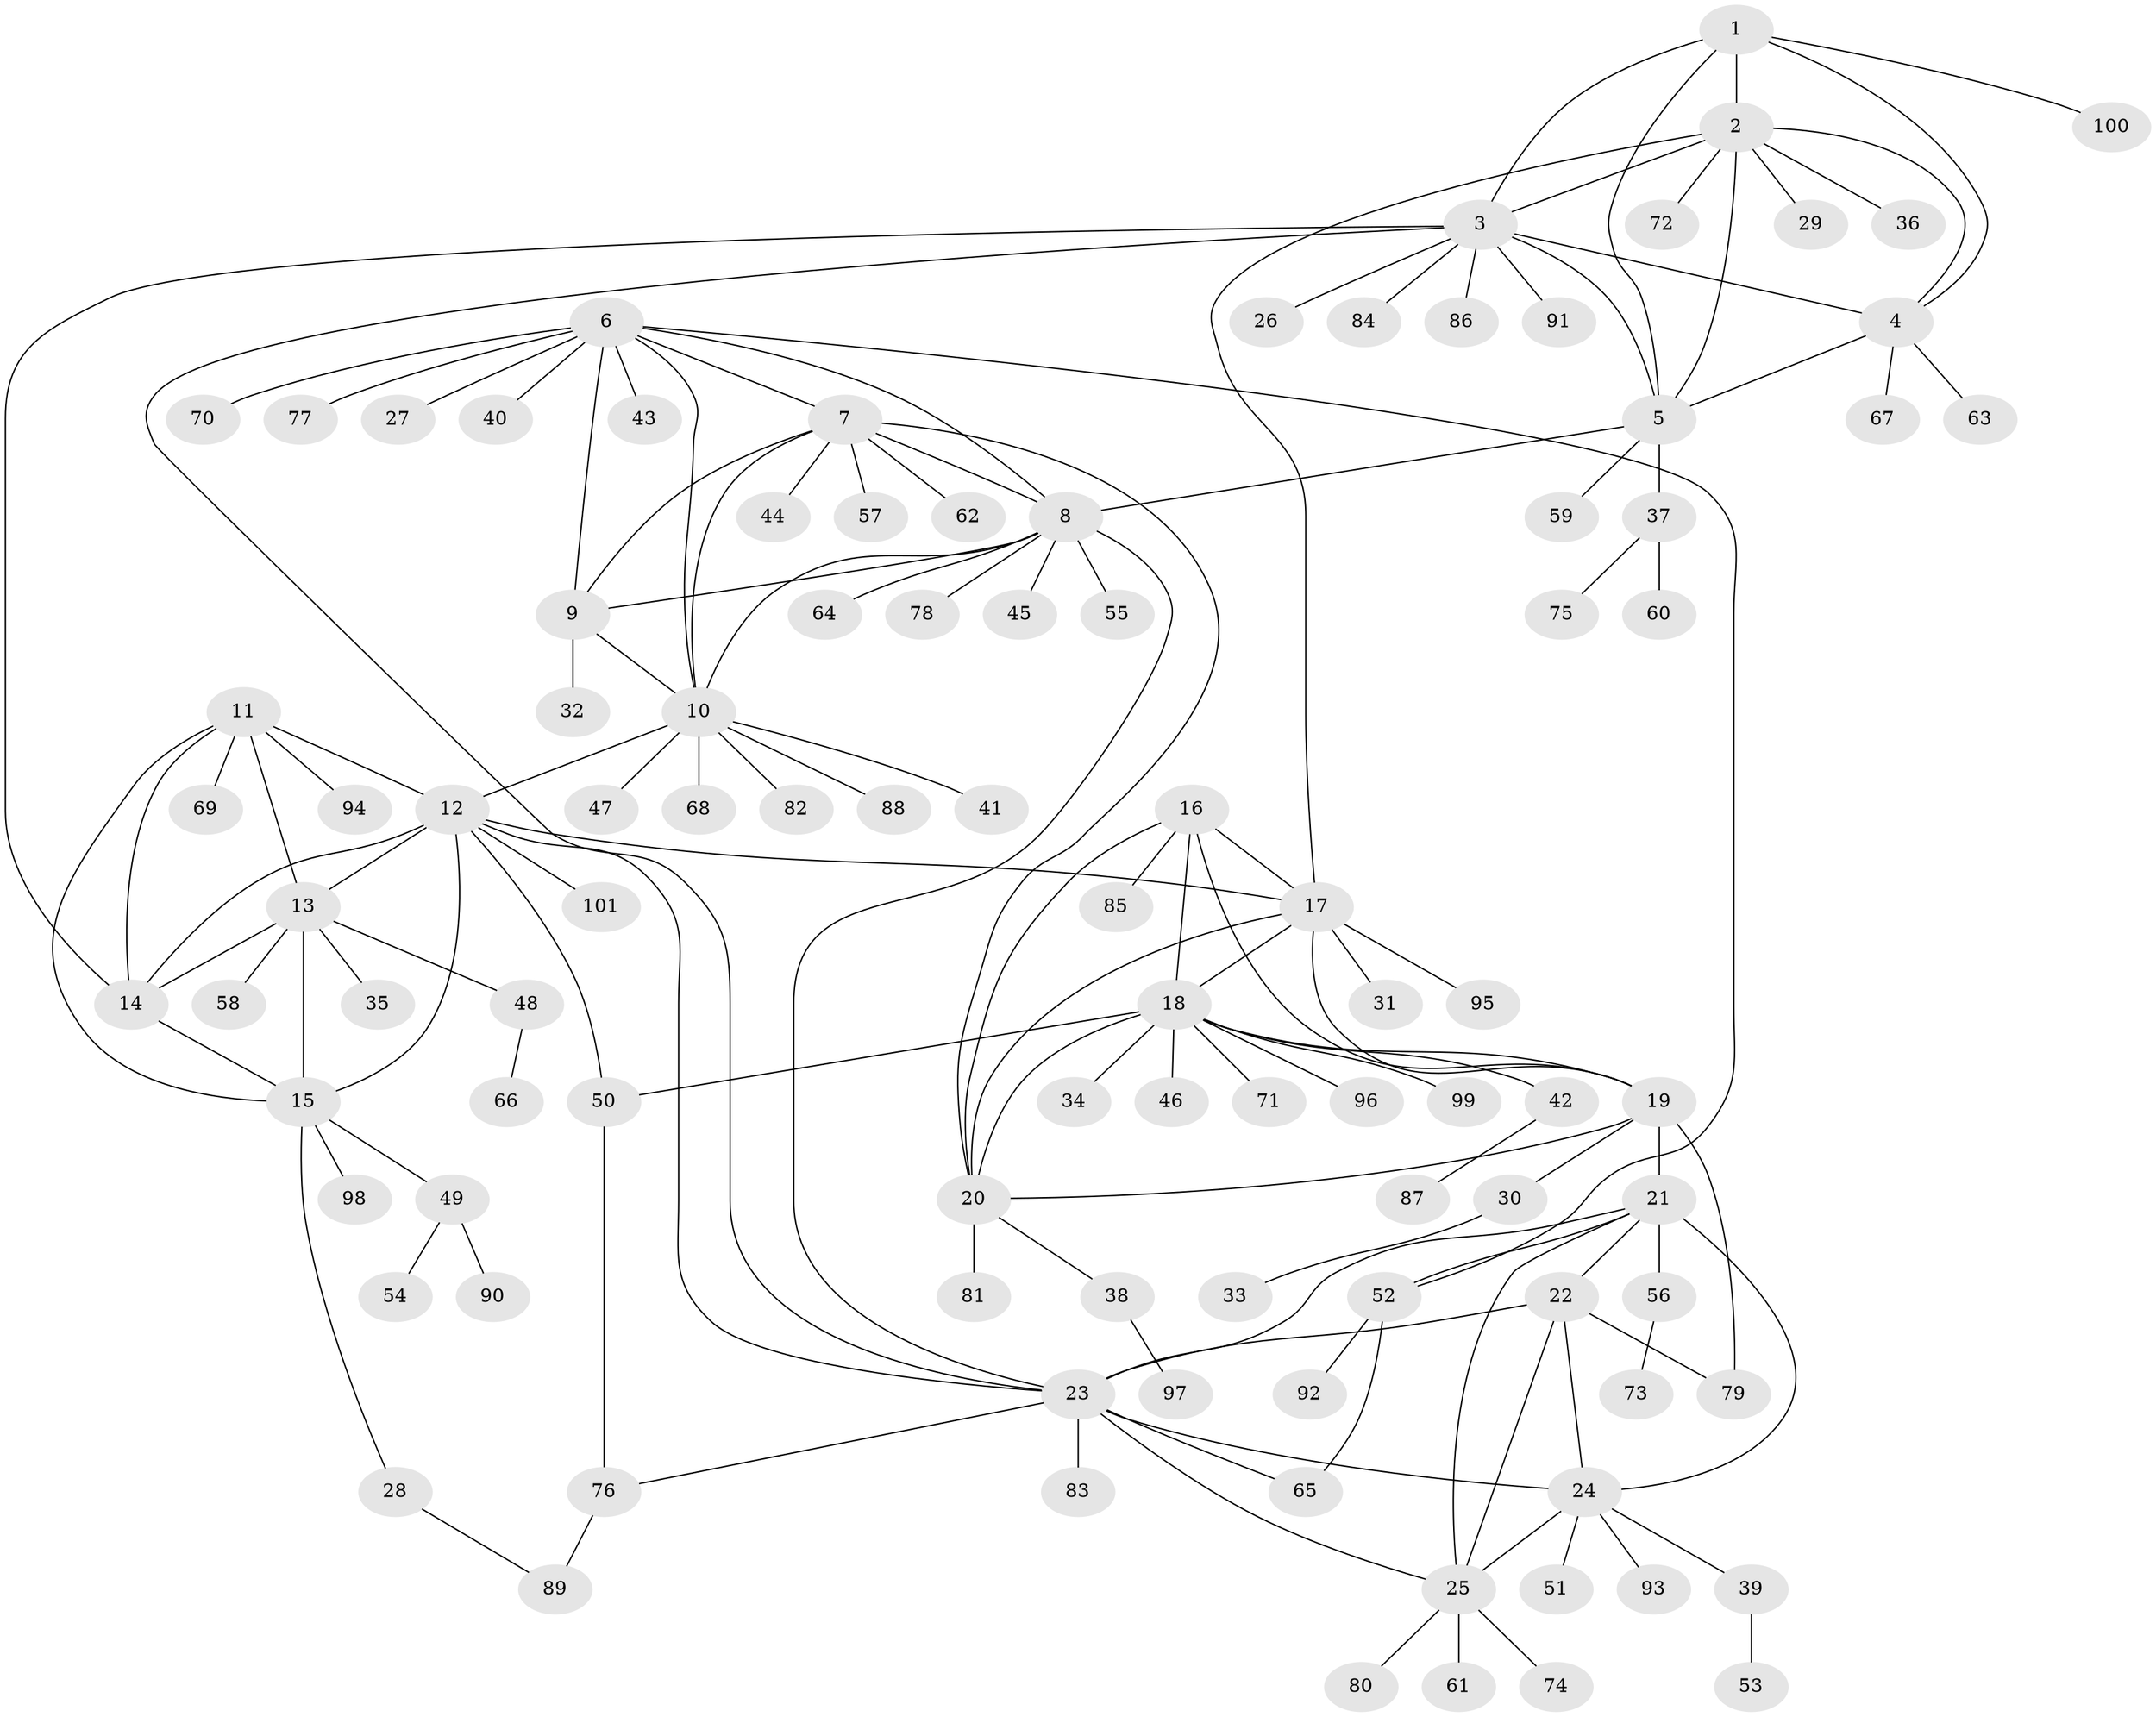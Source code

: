 // coarse degree distribution, {3: 0.05128205128205128, 9: 0.01282051282051282, 16: 0.01282051282051282, 5: 0.05128205128205128, 14: 0.01282051282051282, 7: 0.07692307692307693, 12: 0.01282051282051282, 6: 0.02564102564102564, 1: 0.7051282051282052, 2: 0.02564102564102564, 4: 0.01282051282051282}
// Generated by graph-tools (version 1.1) at 2025/24/03/03/25 07:24:10]
// undirected, 101 vertices, 142 edges
graph export_dot {
graph [start="1"]
  node [color=gray90,style=filled];
  1;
  2;
  3;
  4;
  5;
  6;
  7;
  8;
  9;
  10;
  11;
  12;
  13;
  14;
  15;
  16;
  17;
  18;
  19;
  20;
  21;
  22;
  23;
  24;
  25;
  26;
  27;
  28;
  29;
  30;
  31;
  32;
  33;
  34;
  35;
  36;
  37;
  38;
  39;
  40;
  41;
  42;
  43;
  44;
  45;
  46;
  47;
  48;
  49;
  50;
  51;
  52;
  53;
  54;
  55;
  56;
  57;
  58;
  59;
  60;
  61;
  62;
  63;
  64;
  65;
  66;
  67;
  68;
  69;
  70;
  71;
  72;
  73;
  74;
  75;
  76;
  77;
  78;
  79;
  80;
  81;
  82;
  83;
  84;
  85;
  86;
  87;
  88;
  89;
  90;
  91;
  92;
  93;
  94;
  95;
  96;
  97;
  98;
  99;
  100;
  101;
  1 -- 2;
  1 -- 3;
  1 -- 4;
  1 -- 5;
  1 -- 100;
  2 -- 3;
  2 -- 4;
  2 -- 5;
  2 -- 17;
  2 -- 29;
  2 -- 36;
  2 -- 72;
  3 -- 4;
  3 -- 5;
  3 -- 14;
  3 -- 23;
  3 -- 26;
  3 -- 84;
  3 -- 86;
  3 -- 91;
  4 -- 5;
  4 -- 63;
  4 -- 67;
  5 -- 8;
  5 -- 37;
  5 -- 59;
  6 -- 7;
  6 -- 8;
  6 -- 9;
  6 -- 10;
  6 -- 27;
  6 -- 40;
  6 -- 43;
  6 -- 52;
  6 -- 70;
  6 -- 77;
  7 -- 8;
  7 -- 9;
  7 -- 10;
  7 -- 20;
  7 -- 44;
  7 -- 57;
  7 -- 62;
  8 -- 9;
  8 -- 10;
  8 -- 23;
  8 -- 45;
  8 -- 55;
  8 -- 64;
  8 -- 78;
  9 -- 10;
  9 -- 32;
  10 -- 12;
  10 -- 41;
  10 -- 47;
  10 -- 68;
  10 -- 82;
  10 -- 88;
  11 -- 12;
  11 -- 13;
  11 -- 14;
  11 -- 15;
  11 -- 69;
  11 -- 94;
  12 -- 13;
  12 -- 14;
  12 -- 15;
  12 -- 17;
  12 -- 23;
  12 -- 50;
  12 -- 101;
  13 -- 14;
  13 -- 15;
  13 -- 35;
  13 -- 48;
  13 -- 58;
  14 -- 15;
  15 -- 28;
  15 -- 49;
  15 -- 98;
  16 -- 17;
  16 -- 18;
  16 -- 19;
  16 -- 20;
  16 -- 85;
  17 -- 18;
  17 -- 19;
  17 -- 20;
  17 -- 31;
  17 -- 95;
  18 -- 19;
  18 -- 20;
  18 -- 34;
  18 -- 42;
  18 -- 46;
  18 -- 50;
  18 -- 71;
  18 -- 96;
  18 -- 99;
  19 -- 20;
  19 -- 21;
  19 -- 30;
  19 -- 79;
  20 -- 38;
  20 -- 81;
  21 -- 22;
  21 -- 23;
  21 -- 24;
  21 -- 25;
  21 -- 52;
  21 -- 56;
  22 -- 23;
  22 -- 24;
  22 -- 25;
  22 -- 79;
  23 -- 24;
  23 -- 25;
  23 -- 65;
  23 -- 76;
  23 -- 83;
  24 -- 25;
  24 -- 39;
  24 -- 51;
  24 -- 93;
  25 -- 61;
  25 -- 74;
  25 -- 80;
  28 -- 89;
  30 -- 33;
  37 -- 60;
  37 -- 75;
  38 -- 97;
  39 -- 53;
  42 -- 87;
  48 -- 66;
  49 -- 54;
  49 -- 90;
  50 -- 76;
  52 -- 65;
  52 -- 92;
  56 -- 73;
  76 -- 89;
}
